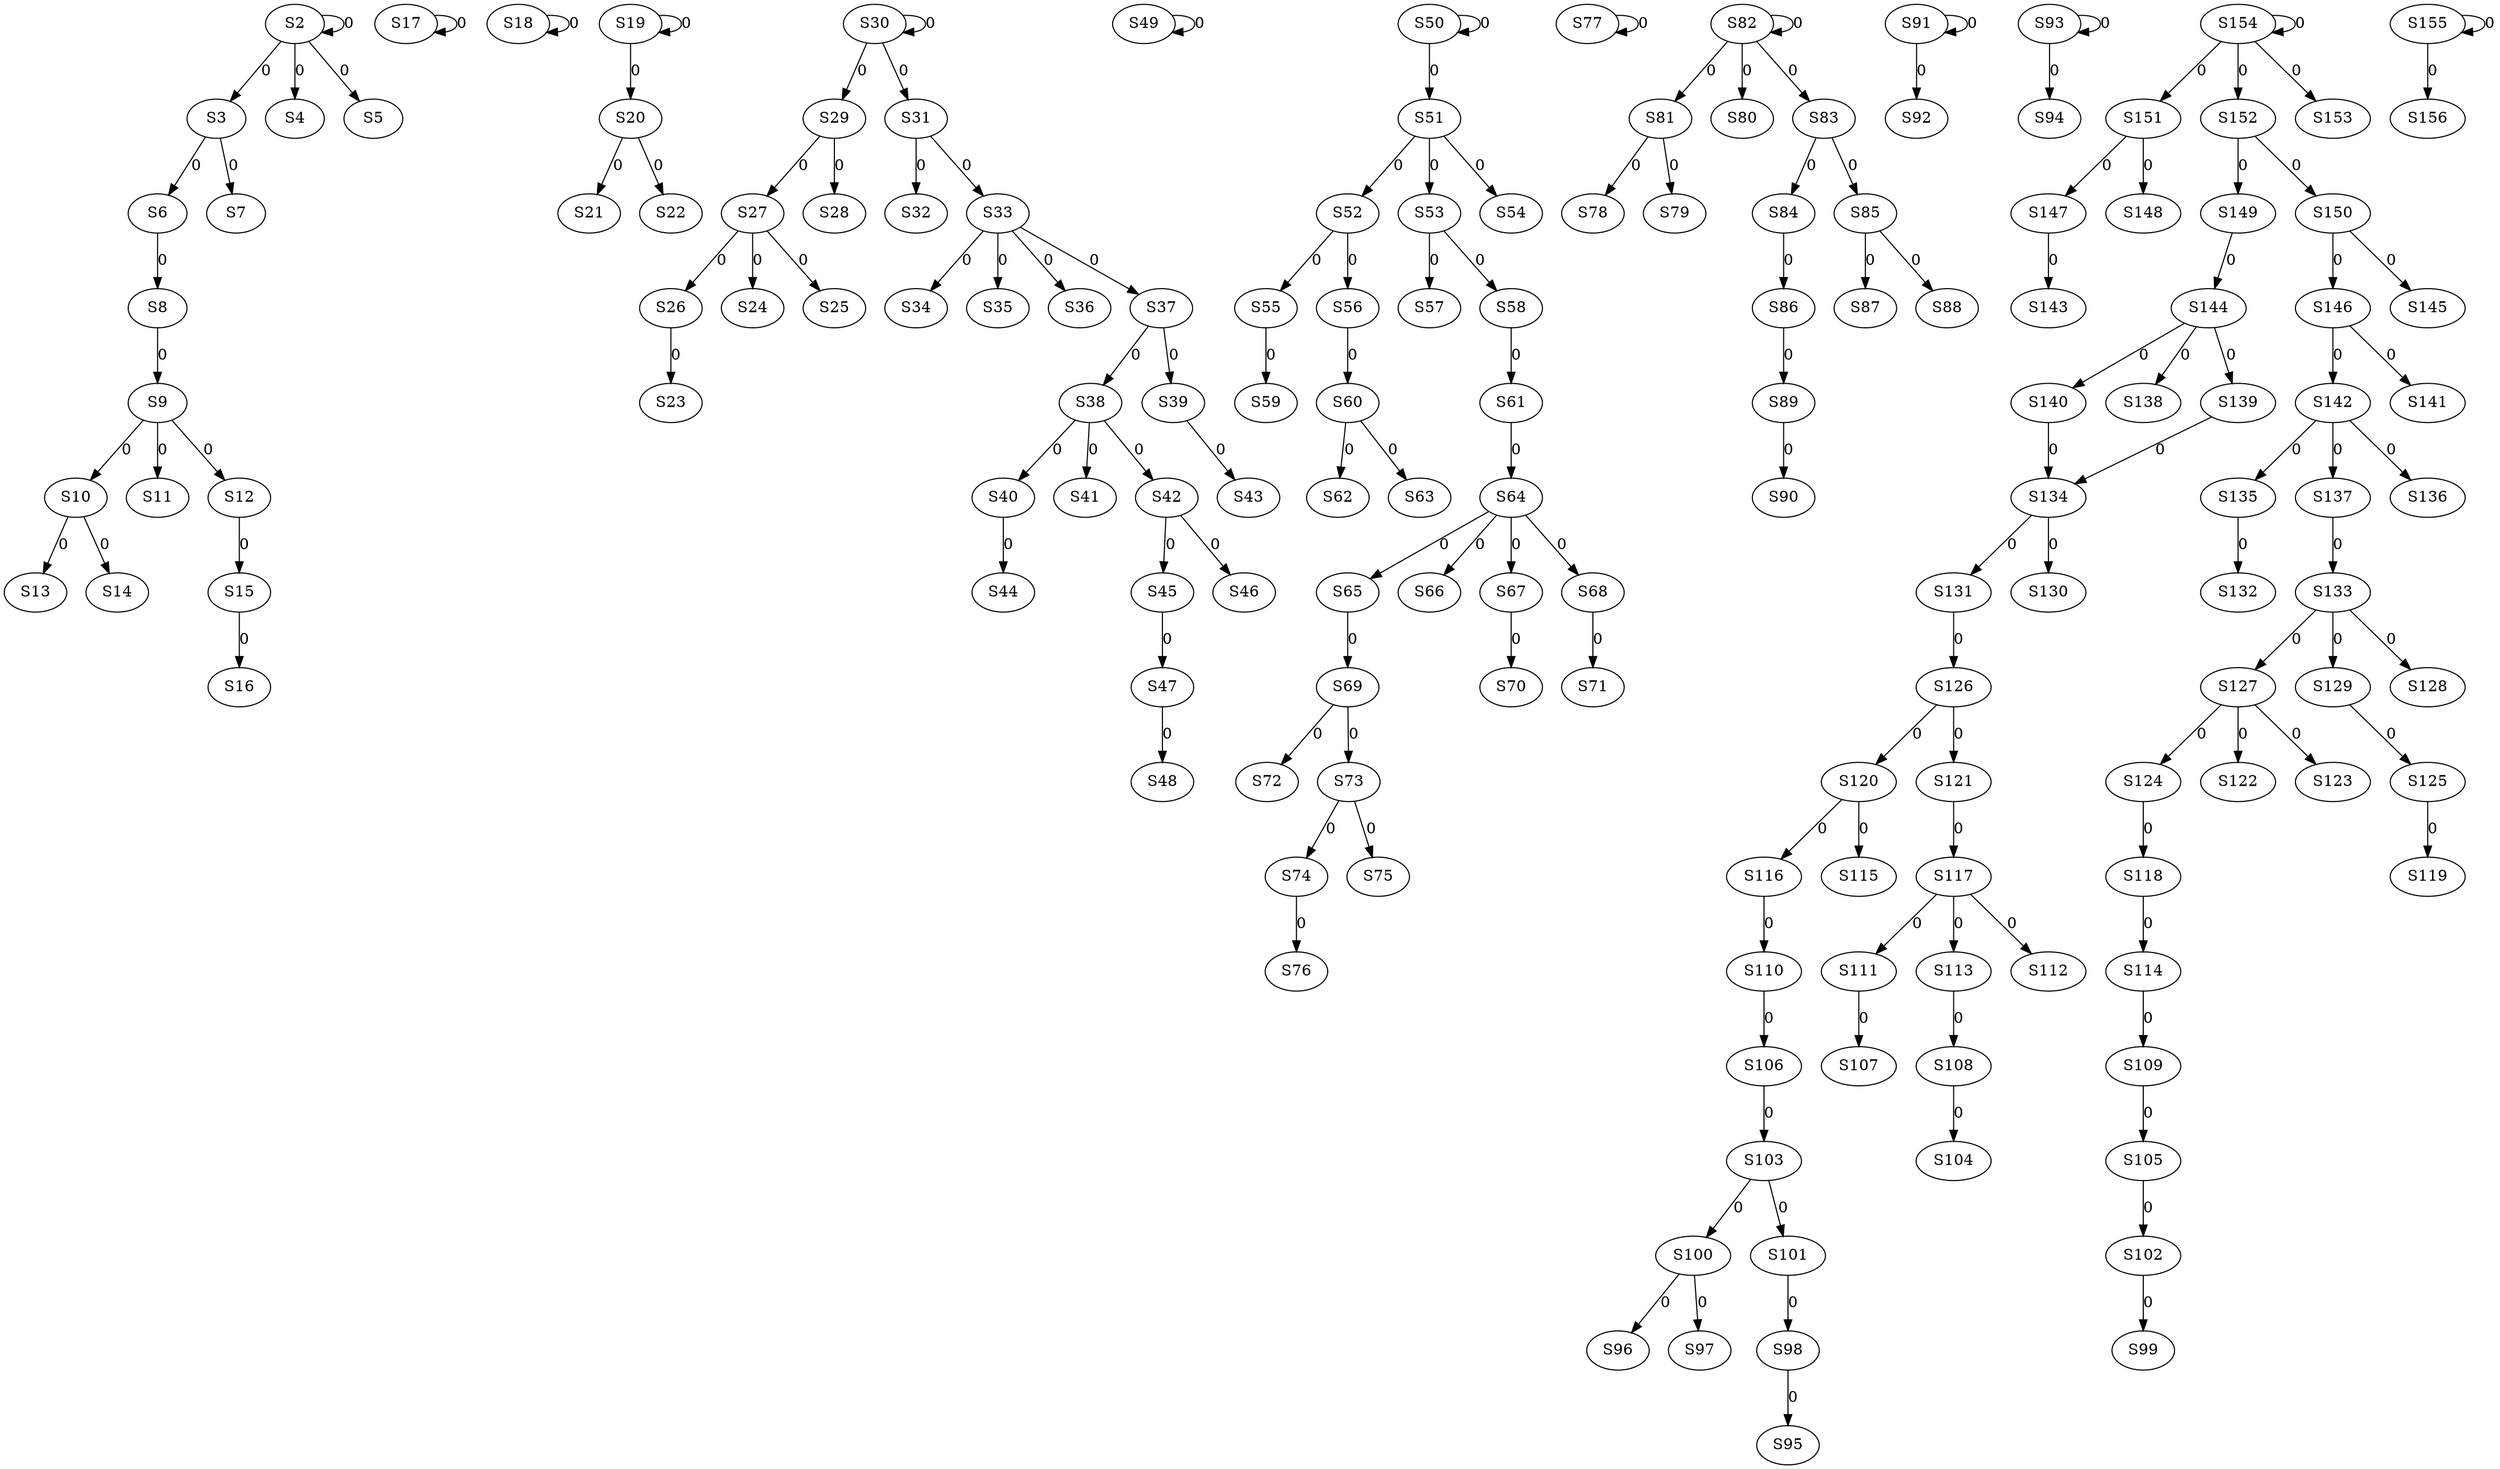 strict digraph {
	S2 -> S2 [ label = 0 ];
	S2 -> S3 [ label = 0 ];
	S2 -> S4 [ label = 0 ];
	S2 -> S5 [ label = 0 ];
	S3 -> S6 [ label = 0 ];
	S3 -> S7 [ label = 0 ];
	S6 -> S8 [ label = 0 ];
	S8 -> S9 [ label = 0 ];
	S9 -> S10 [ label = 0 ];
	S9 -> S11 [ label = 0 ];
	S9 -> S12 [ label = 0 ];
	S10 -> S13 [ label = 0 ];
	S10 -> S14 [ label = 0 ];
	S12 -> S15 [ label = 0 ];
	S15 -> S16 [ label = 0 ];
	S17 -> S17 [ label = 0 ];
	S18 -> S18 [ label = 0 ];
	S19 -> S19 [ label = 0 ];
	S19 -> S20 [ label = 0 ];
	S20 -> S21 [ label = 0 ];
	S20 -> S22 [ label = 0 ];
	S26 -> S23 [ label = 0 ];
	S27 -> S24 [ label = 0 ];
	S27 -> S25 [ label = 0 ];
	S27 -> S26 [ label = 0 ];
	S29 -> S27 [ label = 0 ];
	S29 -> S28 [ label = 0 ];
	S30 -> S29 [ label = 0 ];
	S30 -> S30 [ label = 0 ];
	S30 -> S31 [ label = 0 ];
	S31 -> S32 [ label = 0 ];
	S31 -> S33 [ label = 0 ];
	S33 -> S34 [ label = 0 ];
	S33 -> S35 [ label = 0 ];
	S33 -> S36 [ label = 0 ];
	S33 -> S37 [ label = 0 ];
	S37 -> S38 [ label = 0 ];
	S37 -> S39 [ label = 0 ];
	S38 -> S40 [ label = 0 ];
	S38 -> S41 [ label = 0 ];
	S38 -> S42 [ label = 0 ];
	S39 -> S43 [ label = 0 ];
	S40 -> S44 [ label = 0 ];
	S42 -> S45 [ label = 0 ];
	S42 -> S46 [ label = 0 ];
	S45 -> S47 [ label = 0 ];
	S47 -> S48 [ label = 0 ];
	S49 -> S49 [ label = 0 ];
	S50 -> S50 [ label = 0 ];
	S50 -> S51 [ label = 0 ];
	S51 -> S52 [ label = 0 ];
	S51 -> S53 [ label = 0 ];
	S51 -> S54 [ label = 0 ];
	S52 -> S55 [ label = 0 ];
	S52 -> S56 [ label = 0 ];
	S53 -> S57 [ label = 0 ];
	S53 -> S58 [ label = 0 ];
	S55 -> S59 [ label = 0 ];
	S56 -> S60 [ label = 0 ];
	S58 -> S61 [ label = 0 ];
	S60 -> S62 [ label = 0 ];
	S60 -> S63 [ label = 0 ];
	S61 -> S64 [ label = 0 ];
	S64 -> S65 [ label = 0 ];
	S64 -> S66 [ label = 0 ];
	S64 -> S67 [ label = 0 ];
	S64 -> S68 [ label = 0 ];
	S65 -> S69 [ label = 0 ];
	S67 -> S70 [ label = 0 ];
	S68 -> S71 [ label = 0 ];
	S69 -> S72 [ label = 0 ];
	S69 -> S73 [ label = 0 ];
	S73 -> S74 [ label = 0 ];
	S73 -> S75 [ label = 0 ];
	S74 -> S76 [ label = 0 ];
	S77 -> S77 [ label = 0 ];
	S81 -> S78 [ label = 0 ];
	S81 -> S79 [ label = 0 ];
	S82 -> S80 [ label = 0 ];
	S82 -> S81 [ label = 0 ];
	S82 -> S82 [ label = 0 ];
	S82 -> S83 [ label = 0 ];
	S83 -> S84 [ label = 0 ];
	S83 -> S85 [ label = 0 ];
	S84 -> S86 [ label = 0 ];
	S85 -> S87 [ label = 0 ];
	S85 -> S88 [ label = 0 ];
	S86 -> S89 [ label = 0 ];
	S89 -> S90 [ label = 0 ];
	S91 -> S91 [ label = 0 ];
	S91 -> S92 [ label = 0 ];
	S93 -> S93 [ label = 0 ];
	S93 -> S94 [ label = 0 ];
	S98 -> S95 [ label = 0 ];
	S100 -> S96 [ label = 0 ];
	S100 -> S97 [ label = 0 ];
	S101 -> S98 [ label = 0 ];
	S102 -> S99 [ label = 0 ];
	S103 -> S100 [ label = 0 ];
	S103 -> S101 [ label = 0 ];
	S105 -> S102 [ label = 0 ];
	S106 -> S103 [ label = 0 ];
	S108 -> S104 [ label = 0 ];
	S109 -> S105 [ label = 0 ];
	S110 -> S106 [ label = 0 ];
	S111 -> S107 [ label = 0 ];
	S113 -> S108 [ label = 0 ];
	S114 -> S109 [ label = 0 ];
	S116 -> S110 [ label = 0 ];
	S117 -> S111 [ label = 0 ];
	S117 -> S112 [ label = 0 ];
	S117 -> S113 [ label = 0 ];
	S118 -> S114 [ label = 0 ];
	S120 -> S115 [ label = 0 ];
	S120 -> S116 [ label = 0 ];
	S121 -> S117 [ label = 0 ];
	S124 -> S118 [ label = 0 ];
	S125 -> S119 [ label = 0 ];
	S126 -> S120 [ label = 0 ];
	S126 -> S121 [ label = 0 ];
	S127 -> S122 [ label = 0 ];
	S127 -> S123 [ label = 0 ];
	S127 -> S124 [ label = 0 ];
	S129 -> S125 [ label = 0 ];
	S131 -> S126 [ label = 0 ];
	S133 -> S127 [ label = 0 ];
	S133 -> S128 [ label = 0 ];
	S133 -> S129 [ label = 0 ];
	S134 -> S130 [ label = 0 ];
	S134 -> S131 [ label = 0 ];
	S135 -> S132 [ label = 0 ];
	S137 -> S133 [ label = 0 ];
	S140 -> S134 [ label = 0 ];
	S142 -> S135 [ label = 0 ];
	S142 -> S136 [ label = 0 ];
	S142 -> S137 [ label = 0 ];
	S144 -> S138 [ label = 0 ];
	S144 -> S139 [ label = 0 ];
	S144 -> S140 [ label = 0 ];
	S146 -> S141 [ label = 0 ];
	S146 -> S142 [ label = 0 ];
	S147 -> S143 [ label = 0 ];
	S149 -> S144 [ label = 0 ];
	S150 -> S145 [ label = 0 ];
	S150 -> S146 [ label = 0 ];
	S151 -> S147 [ label = 0 ];
	S151 -> S148 [ label = 0 ];
	S152 -> S149 [ label = 0 ];
	S152 -> S150 [ label = 0 ];
	S154 -> S151 [ label = 0 ];
	S154 -> S152 [ label = 0 ];
	S154 -> S153 [ label = 0 ];
	S154 -> S154 [ label = 0 ];
	S155 -> S155 [ label = 0 ];
	S155 -> S156 [ label = 0 ];
	S139 -> S134 [ label = 0 ];
}